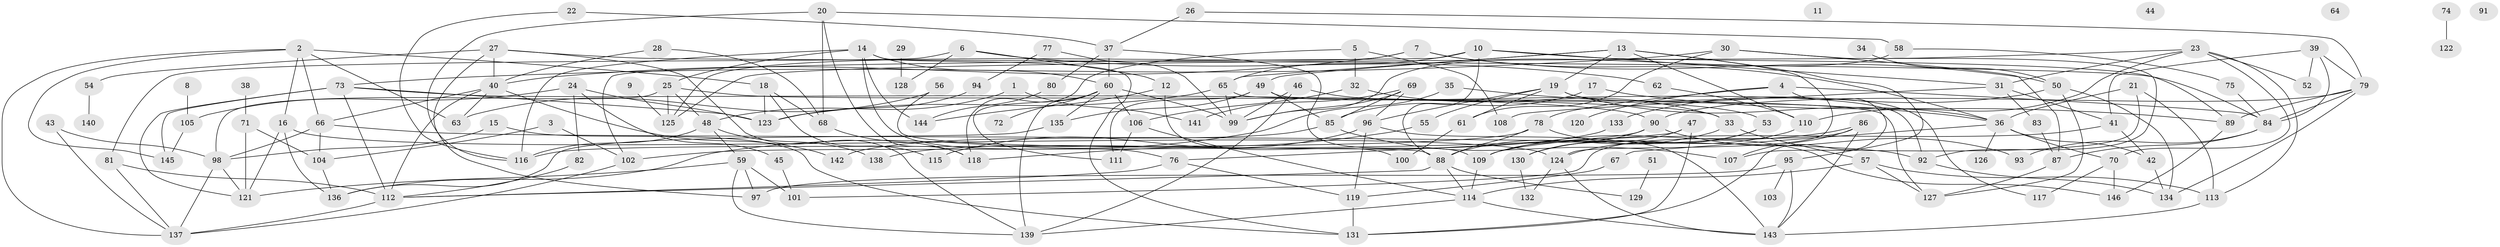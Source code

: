 // coarse degree distribution, {2: 0.2328767123287671, 11: 0.0273972602739726, 3: 0.1506849315068493, 9: 0.0684931506849315, 4: 0.0684931506849315, 1: 0.0958904109589041, 13: 0.0136986301369863, 0: 0.0684931506849315, 16: 0.0273972602739726, 6: 0.0684931506849315, 8: 0.0410958904109589, 5: 0.0547945205479452, 10: 0.0273972602739726, 7: 0.0410958904109589, 17: 0.0136986301369863}
// Generated by graph-tools (version 1.1) at 2025/16/03/04/25 18:16:25]
// undirected, 146 vertices, 252 edges
graph export_dot {
graph [start="1"]
  node [color=gray90,style=filled];
  1;
  2;
  3;
  4;
  5;
  6;
  7;
  8;
  9;
  10;
  11;
  12;
  13;
  14;
  15;
  16;
  17;
  18;
  19;
  20;
  21;
  22;
  23;
  24;
  25;
  26;
  27;
  28;
  29;
  30;
  31;
  32;
  33;
  34;
  35;
  36;
  37;
  38;
  39;
  40;
  41;
  42;
  43;
  44;
  45;
  46;
  47;
  48;
  49;
  50;
  51;
  52;
  53;
  54;
  55;
  56;
  57;
  58;
  59;
  60;
  61;
  62;
  63;
  64;
  65;
  66;
  67;
  68;
  69;
  70;
  71;
  72;
  73;
  74;
  75;
  76;
  77;
  78;
  79;
  80;
  81;
  82;
  83;
  84;
  85;
  86;
  87;
  88;
  89;
  90;
  91;
  92;
  93;
  94;
  95;
  96;
  97;
  98;
  99;
  100;
  101;
  102;
  103;
  104;
  105;
  106;
  107;
  108;
  109;
  110;
  111;
  112;
  113;
  114;
  115;
  116;
  117;
  118;
  119;
  120;
  121;
  122;
  123;
  124;
  125;
  126;
  127;
  128;
  129;
  130;
  131;
  132;
  133;
  134;
  135;
  136;
  137;
  138;
  139;
  140;
  141;
  142;
  143;
  144;
  145;
  146;
  1 -- 48;
  1 -- 141;
  2 -- 16;
  2 -- 18;
  2 -- 63;
  2 -- 66;
  2 -- 137;
  2 -- 145;
  3 -- 102;
  3 -- 104;
  4 -- 78;
  4 -- 84;
  4 -- 120;
  4 -- 131;
  5 -- 32;
  5 -- 108;
  5 -- 118;
  6 -- 12;
  6 -- 62;
  6 -- 81;
  6 -- 128;
  7 -- 36;
  7 -- 40;
  7 -- 50;
  7 -- 125;
  8 -- 105;
  9 -- 125;
  10 -- 31;
  10 -- 65;
  10 -- 88;
  10 -- 89;
  10 -- 102;
  12 -- 100;
  12 -- 144;
  13 -- 19;
  13 -- 49;
  13 -- 65;
  13 -- 95;
  13 -- 110;
  13 -- 124;
  14 -- 25;
  14 -- 60;
  14 -- 76;
  14 -- 116;
  14 -- 131;
  14 -- 144;
  15 -- 98;
  15 -- 131;
  16 -- 121;
  16 -- 124;
  16 -- 136;
  17 -- 85;
  17 -- 89;
  18 -- 68;
  18 -- 115;
  18 -- 123;
  19 -- 36;
  19 -- 55;
  19 -- 61;
  19 -- 96;
  19 -- 117;
  20 -- 58;
  20 -- 68;
  20 -- 116;
  20 -- 118;
  21 -- 36;
  21 -- 107;
  21 -- 113;
  22 -- 37;
  22 -- 116;
  23 -- 31;
  23 -- 52;
  23 -- 70;
  23 -- 110;
  23 -- 113;
  23 -- 125;
  24 -- 45;
  24 -- 82;
  24 -- 105;
  24 -- 123;
  25 -- 33;
  25 -- 48;
  25 -- 98;
  25 -- 125;
  26 -- 37;
  26 -- 79;
  27 -- 40;
  27 -- 54;
  27 -- 84;
  27 -- 97;
  27 -- 139;
  28 -- 40;
  28 -- 68;
  29 -- 128;
  30 -- 61;
  30 -- 73;
  30 -- 87;
  30 -- 92;
  31 -- 41;
  31 -- 83;
  31 -- 108;
  32 -- 33;
  32 -- 106;
  33 -- 57;
  33 -- 88;
  34 -- 50;
  35 -- 36;
  35 -- 136;
  36 -- 42;
  36 -- 67;
  36 -- 70;
  36 -- 126;
  37 -- 60;
  37 -- 80;
  37 -- 109;
  38 -- 71;
  39 -- 41;
  39 -- 52;
  39 -- 79;
  39 -- 84;
  40 -- 63;
  40 -- 66;
  40 -- 112;
  40 -- 142;
  41 -- 42;
  41 -- 109;
  42 -- 134;
  43 -- 98;
  43 -- 137;
  45 -- 101;
  46 -- 53;
  46 -- 99;
  46 -- 139;
  47 -- 76;
  47 -- 130;
  47 -- 131;
  48 -- 59;
  48 -- 116;
  48 -- 138;
  49 -- 85;
  49 -- 92;
  49 -- 111;
  49 -- 135;
  50 -- 127;
  50 -- 133;
  50 -- 134;
  51 -- 129;
  53 -- 124;
  53 -- 130;
  54 -- 140;
  55 -- 118;
  56 -- 63;
  56 -- 88;
  57 -- 113;
  57 -- 114;
  57 -- 127;
  58 -- 75;
  58 -- 99;
  59 -- 97;
  59 -- 101;
  59 -- 121;
  59 -- 139;
  60 -- 72;
  60 -- 99;
  60 -- 106;
  60 -- 111;
  60 -- 135;
  60 -- 139;
  61 -- 100;
  62 -- 110;
  65 -- 99;
  65 -- 123;
  65 -- 127;
  66 -- 92;
  66 -- 98;
  66 -- 104;
  67 -- 119;
  68 -- 118;
  69 -- 85;
  69 -- 96;
  69 -- 99;
  69 -- 141;
  70 -- 117;
  70 -- 146;
  71 -- 104;
  71 -- 121;
  73 -- 90;
  73 -- 112;
  73 -- 121;
  73 -- 123;
  73 -- 145;
  74 -- 122;
  75 -- 84;
  76 -- 112;
  76 -- 119;
  77 -- 94;
  77 -- 99;
  78 -- 88;
  78 -- 116;
  78 -- 146;
  79 -- 84;
  79 -- 89;
  79 -- 90;
  79 -- 134;
  80 -- 144;
  81 -- 112;
  81 -- 137;
  82 -- 112;
  83 -- 87;
  84 -- 87;
  84 -- 93;
  85 -- 107;
  85 -- 142;
  86 -- 101;
  86 -- 107;
  86 -- 109;
  86 -- 143;
  87 -- 127;
  88 -- 112;
  88 -- 114;
  88 -- 129;
  89 -- 146;
  90 -- 93;
  90 -- 102;
  90 -- 109;
  92 -- 134;
  94 -- 123;
  95 -- 97;
  95 -- 103;
  95 -- 143;
  96 -- 115;
  96 -- 119;
  96 -- 143;
  98 -- 121;
  98 -- 137;
  102 -- 137;
  104 -- 136;
  105 -- 145;
  106 -- 111;
  106 -- 114;
  109 -- 114;
  110 -- 130;
  112 -- 137;
  113 -- 143;
  114 -- 139;
  114 -- 143;
  119 -- 131;
  124 -- 132;
  124 -- 143;
  130 -- 132;
  133 -- 138;
  135 -- 136;
}
